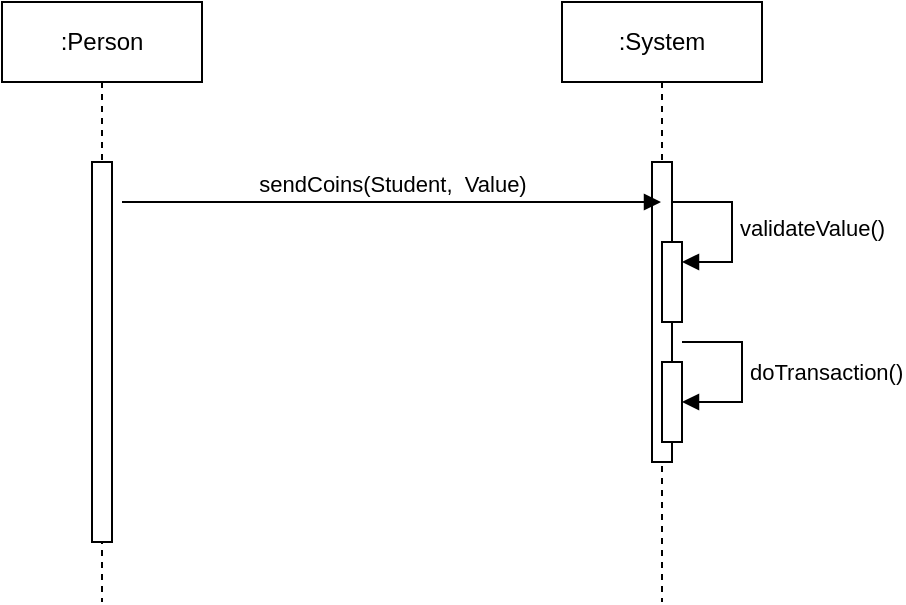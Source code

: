 <mxfile version="22.0.8" type="device">
  <diagram name="Página-1" id="meAH161xmTfFD7l7MOQV">
    <mxGraphModel dx="954" dy="586" grid="1" gridSize="10" guides="1" tooltips="1" connect="1" arrows="1" fold="1" page="1" pageScale="1" pageWidth="827" pageHeight="1169" math="0" shadow="0">
      <root>
        <mxCell id="0" />
        <mxCell id="1" parent="0" />
        <mxCell id="0jRg_Bh121-DrOY_Pdi0-2" value="&lt;div&gt;:Person&lt;/div&gt;" style="shape=umlLifeline;perimeter=lifelinePerimeter;whiteSpace=wrap;html=1;container=1;dropTarget=0;collapsible=0;recursiveResize=0;outlineConnect=0;portConstraint=eastwest;newEdgeStyle={&quot;curved&quot;:0,&quot;rounded&quot;:0};" vertex="1" parent="1">
          <mxGeometry x="160" y="80" width="100" height="300" as="geometry" />
        </mxCell>
        <mxCell id="0jRg_Bh121-DrOY_Pdi0-6" value="" style="html=1;points=[[0,0,0,0,5],[0,1,0,0,-5],[1,0,0,0,5],[1,1,0,0,-5]];perimeter=orthogonalPerimeter;outlineConnect=0;targetShapes=umlLifeline;portConstraint=eastwest;newEdgeStyle={&quot;curved&quot;:0,&quot;rounded&quot;:0};" vertex="1" parent="0jRg_Bh121-DrOY_Pdi0-2">
          <mxGeometry x="45" y="80" width="10" height="190" as="geometry" />
        </mxCell>
        <mxCell id="0jRg_Bh121-DrOY_Pdi0-3" value=":System" style="shape=umlLifeline;perimeter=lifelinePerimeter;whiteSpace=wrap;html=1;container=1;dropTarget=0;collapsible=0;recursiveResize=0;outlineConnect=0;portConstraint=eastwest;newEdgeStyle={&quot;curved&quot;:0,&quot;rounded&quot;:0};" vertex="1" parent="1">
          <mxGeometry x="440" y="80" width="100" height="300" as="geometry" />
        </mxCell>
        <mxCell id="0jRg_Bh121-DrOY_Pdi0-8" value="" style="html=1;points=[[0,0,0,0,5],[0,1,0,0,-5],[1,0,0,0,5],[1,1,0,0,-5]];perimeter=orthogonalPerimeter;outlineConnect=0;targetShapes=umlLifeline;portConstraint=eastwest;newEdgeStyle={&quot;curved&quot;:0,&quot;rounded&quot;:0};" vertex="1" parent="0jRg_Bh121-DrOY_Pdi0-3">
          <mxGeometry x="45" y="80" width="10" height="150" as="geometry" />
        </mxCell>
        <mxCell id="0jRg_Bh121-DrOY_Pdi0-9" value="" style="html=1;points=[[0,0,0,0,5],[0,1,0,0,-5],[1,0,0,0,5],[1,1,0,0,-5]];perimeter=orthogonalPerimeter;outlineConnect=0;targetShapes=umlLifeline;portConstraint=eastwest;newEdgeStyle={&quot;curved&quot;:0,&quot;rounded&quot;:0};" vertex="1" parent="0jRg_Bh121-DrOY_Pdi0-3">
          <mxGeometry x="50" y="120" width="10" height="40" as="geometry" />
        </mxCell>
        <mxCell id="0jRg_Bh121-DrOY_Pdi0-10" value="validateValue()" style="html=1;align=left;spacingLeft=2;endArrow=block;rounded=0;edgeStyle=orthogonalEdgeStyle;curved=0;rounded=0;" edge="1" target="0jRg_Bh121-DrOY_Pdi0-9" parent="0jRg_Bh121-DrOY_Pdi0-3">
          <mxGeometry relative="1" as="geometry">
            <mxPoint x="55" y="100" as="sourcePoint" />
            <Array as="points">
              <mxPoint x="85" y="130" />
            </Array>
          </mxGeometry>
        </mxCell>
        <mxCell id="0jRg_Bh121-DrOY_Pdi0-12" value="" style="html=1;points=[[0,0,0,0,5],[0,1,0,0,-5],[1,0,0,0,5],[1,1,0,0,-5]];perimeter=orthogonalPerimeter;outlineConnect=0;targetShapes=umlLifeline;portConstraint=eastwest;newEdgeStyle={&quot;curved&quot;:0,&quot;rounded&quot;:0};" vertex="1" parent="0jRg_Bh121-DrOY_Pdi0-3">
          <mxGeometry x="50" y="180" width="10" height="40" as="geometry" />
        </mxCell>
        <mxCell id="0jRg_Bh121-DrOY_Pdi0-13" value="doTransaction()" style="html=1;align=left;spacingLeft=2;endArrow=block;rounded=0;edgeStyle=orthogonalEdgeStyle;curved=0;rounded=0;" edge="1" target="0jRg_Bh121-DrOY_Pdi0-12" parent="0jRg_Bh121-DrOY_Pdi0-3">
          <mxGeometry relative="1" as="geometry">
            <mxPoint x="60" y="170" as="sourcePoint" />
            <Array as="points">
              <mxPoint x="90" y="200" />
            </Array>
          </mxGeometry>
        </mxCell>
        <mxCell id="0jRg_Bh121-DrOY_Pdi0-7" value="sendCoins(Student,&amp;nbsp; Value)" style="html=1;verticalAlign=bottom;endArrow=block;curved=0;rounded=0;" edge="1" parent="1" target="0jRg_Bh121-DrOY_Pdi0-3">
          <mxGeometry width="80" relative="1" as="geometry">
            <mxPoint x="220" y="180" as="sourcePoint" />
            <mxPoint x="300" y="180" as="targetPoint" />
          </mxGeometry>
        </mxCell>
      </root>
    </mxGraphModel>
  </diagram>
</mxfile>
